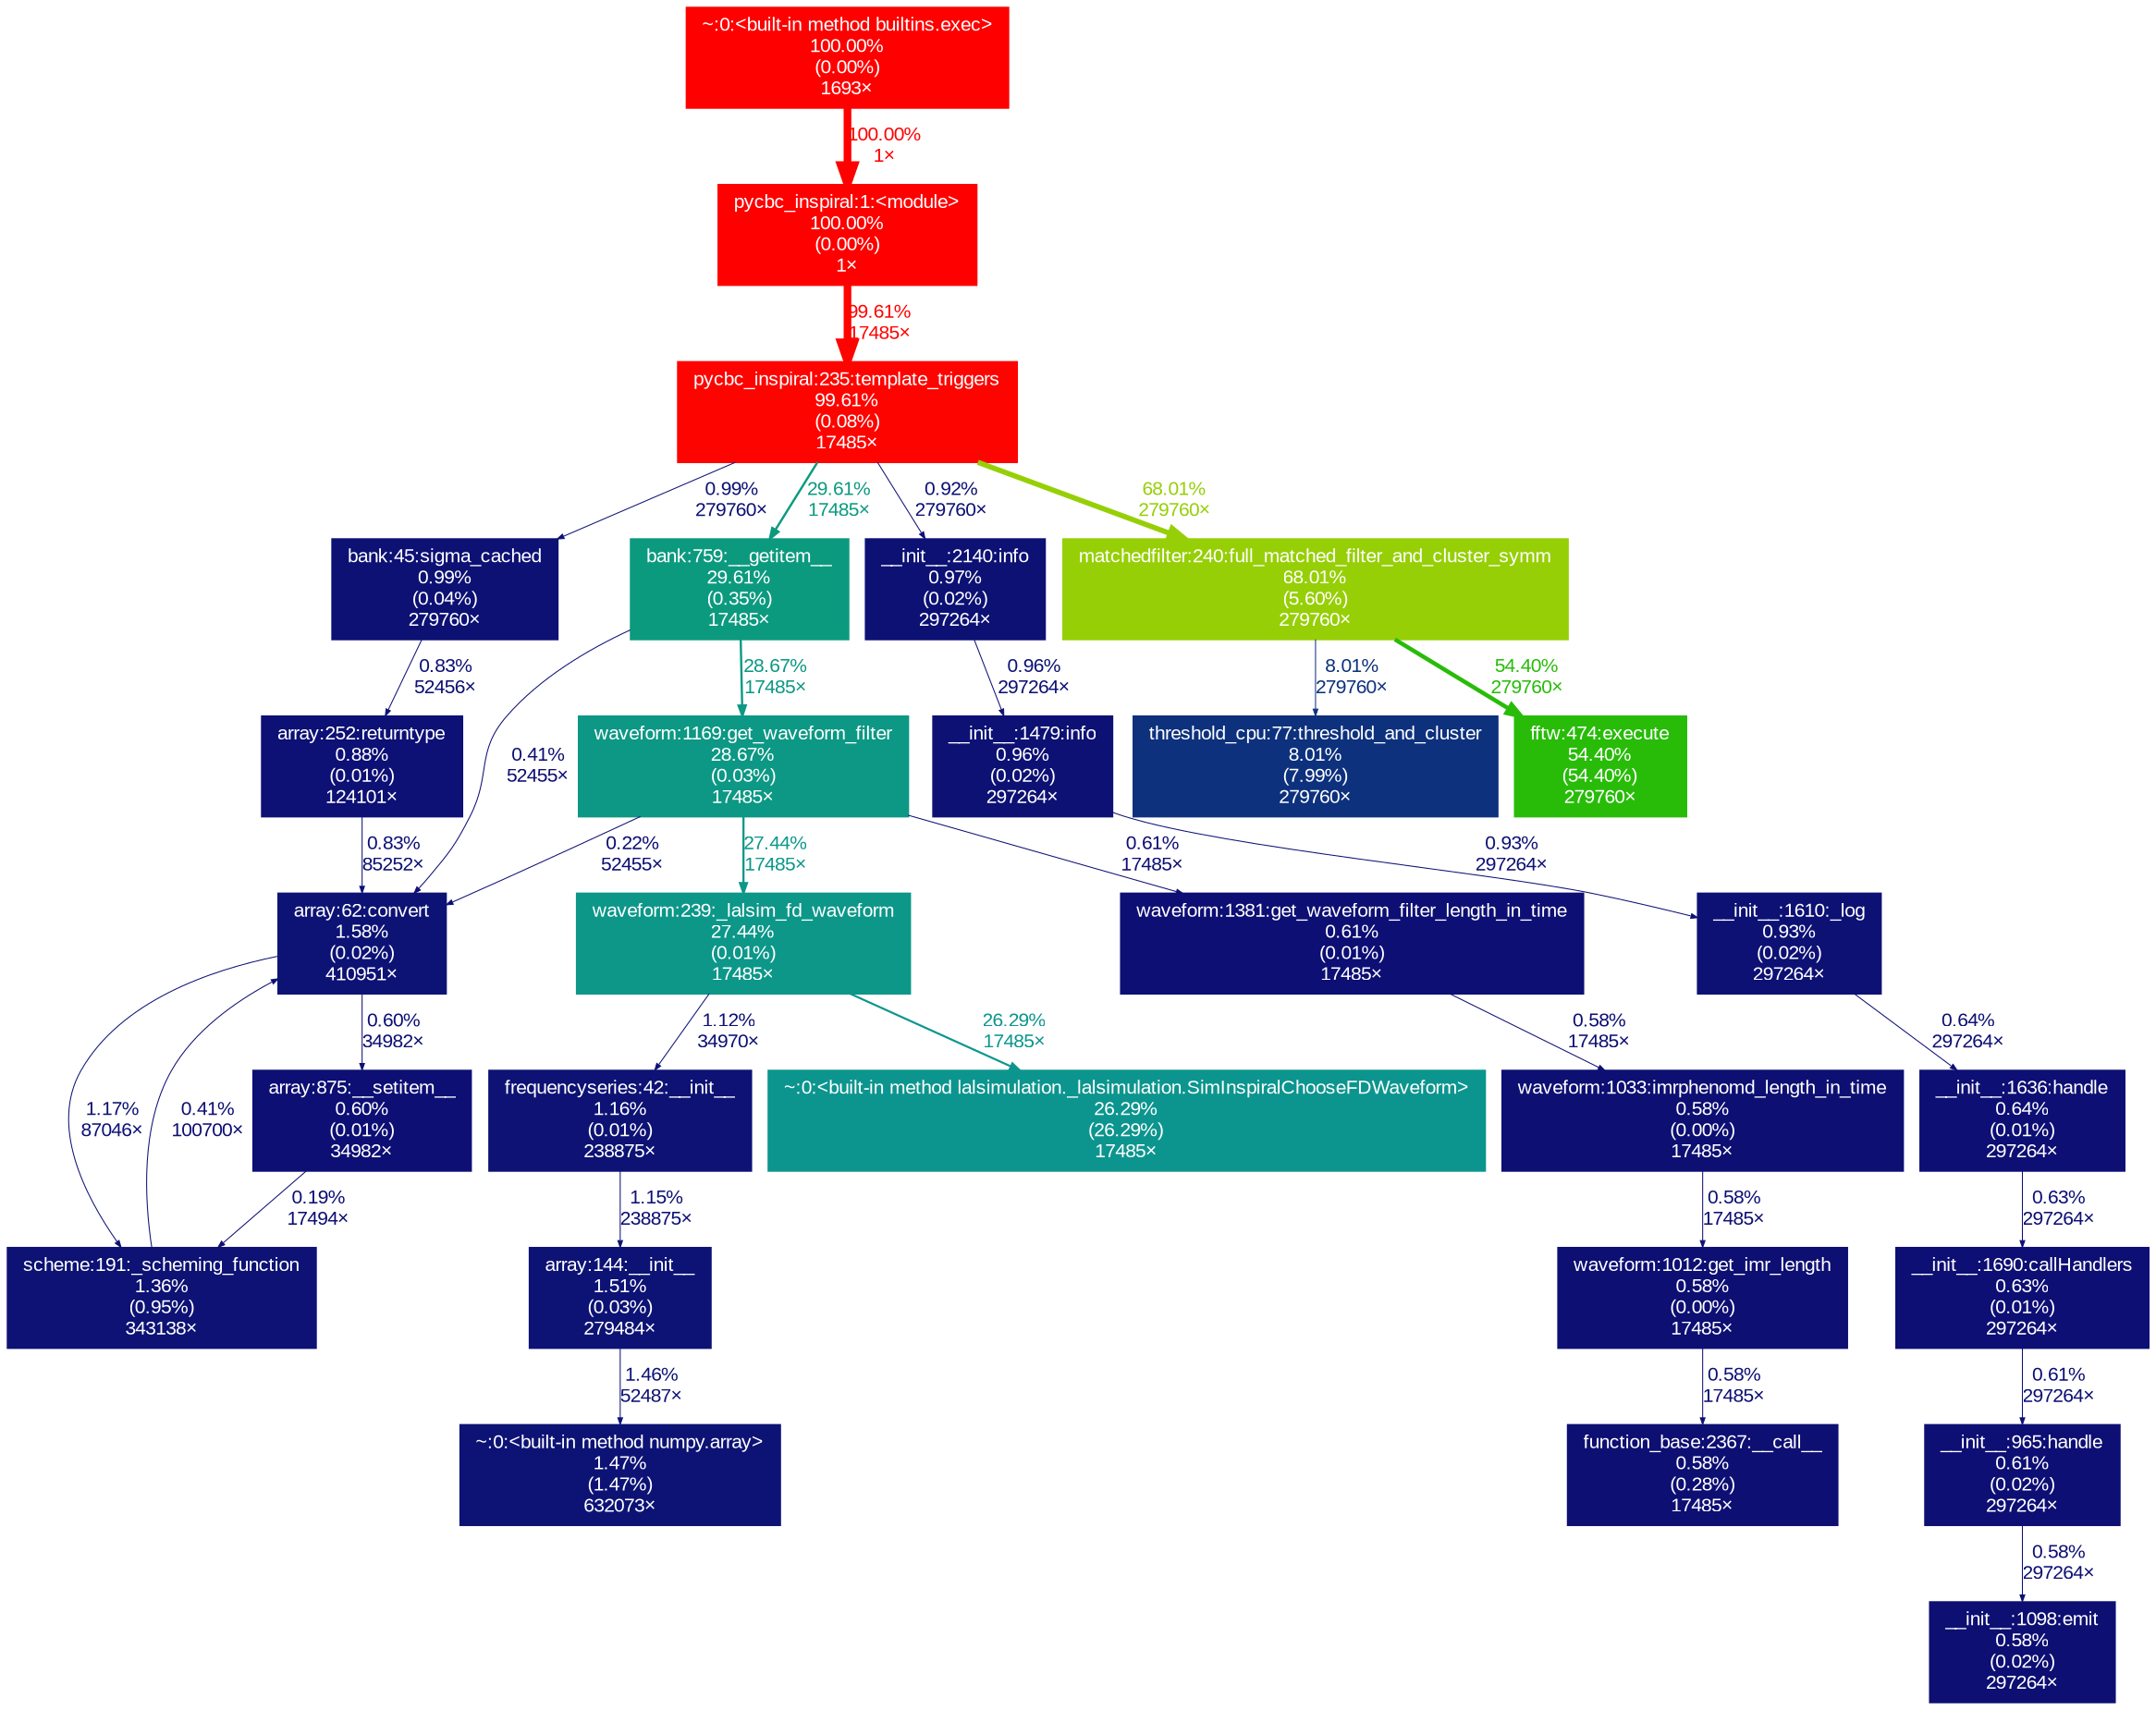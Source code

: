 digraph {
	graph [fontname=Arial, nodesep=0.125, ranksep=0.25];
	node [fontcolor=white, fontname=Arial, height=0, shape=box, style=filled, width=0];
	edge [fontname=Arial];
	590 [color="#ff0000", fontcolor="#ffffff", fontsize="10.00", label="pycbc_inspiral:1:<module>\n100.00%\n(0.00%)\n1×", tooltip="/Users/neereshkumarperla/miniconda3/envs/pycbc/bin/pycbc_inspiral"];
	590 -> 2451 [arrowsize="1.00", color="#fe0400", fontcolor="#fe0400", fontsize="10.00", label="99.61%\n17485×", labeldistance="3.98", penwidth="3.98"];
	1805 [color="#0d1274", fontcolor="#ffffff", fontsize="10.00", label="scheme:191:_scheming_function\n1.36%\n(0.95%)\n343138×", tooltip="/Users/neereshkumarperla/miniconda3/envs/pycbc/lib/python3.11/site-packages/pycbc/scheme.py"];
	1805 -> 4580 [arrowsize="0.35", color="#0d0e73", fontcolor="#0d0e73", fontsize="10.00", label="0.41%\n100700×", labeldistance="0.50", penwidth="0.50"];
	1881 [color="#ff0000", fontcolor="#ffffff", fontsize="10.00", label="~:0:<built-in method builtins.exec>\n100.00%\n(0.00%)\n1693×", tooltip="~"];
	1881 -> 590 [arrowsize="1.00", color="#ff0000", fontcolor="#ff0000", fontsize="10.00", label="100.00%\n1×", labeldistance="4.00", penwidth="4.00"];
	2046 [color="#0d1174", fontcolor="#ffffff", fontsize="10.00", label="bank:45:sigma_cached\n0.99%\n(0.04%)\n279760×", tooltip="/Users/neereshkumarperla/miniconda3/envs/pycbc/lib/python3.11/site-packages/pycbc/waveform/bank.py"];
	2046 -> 4581 [arrowsize="0.35", color="#0d1074", fontcolor="#0d1074", fontsize="10.00", label="0.83%\n52456×", labeldistance="0.50", penwidth="0.50"];
	2047 [color="#0c9a7f", fontcolor="#ffffff", fontsize="10.00", label="bank:759:__getitem__\n29.61%\n(0.35%)\n17485×", tooltip="/Users/neereshkumarperla/miniconda3/envs/pycbc/lib/python3.11/site-packages/pycbc/waveform/bank.py"];
	2047 -> 2441 [arrowsize="0.54", color="#0c9884", fontcolor="#0c9884", fontsize="10.00", label="28.67%\n17485×", labeldistance="1.15", penwidth="1.15"];
	2047 -> 4580 [arrowsize="0.35", color="#0d0e73", fontcolor="#0d0e73", fontsize="10.00", label="0.41%\n52455×", labeldistance="0.50", penwidth="0.50"];
	2059 [color="#0d1375", fontcolor="#ffffff", fontsize="10.00", label="array:144:__init__\n1.51%\n(0.03%)\n279484×", tooltip="/Users/neereshkumarperla/miniconda3/envs/pycbc/lib/python3.11/site-packages/pycbc/types/array.py"];
	2059 -> 2731 [arrowsize="0.35", color="#0d1375", fontcolor="#0d1375", fontsize="10.00", label="1.46%\n52487×", labeldistance="0.50", penwidth="0.50"];
	2254 [color="#0d0f74", fontcolor="#ffffff", fontsize="10.00", label="array:875:__setitem__\n0.60%\n(0.01%)\n34982×", tooltip="/Users/neereshkumarperla/miniconda3/envs/pycbc/lib/python3.11/site-packages/pycbc/types/array.py"];
	2254 -> 1805 [arrowsize="0.35", color="#0d0e73", fontcolor="#0d0e73", fontsize="10.00", label="0.19%\n17494×", labeldistance="0.50", penwidth="0.50"];
	2261 [color="#0d1274", fontcolor="#ffffff", fontsize="10.00", label="frequencyseries:42:__init__\n1.16%\n(0.01%)\n238875×", tooltip="/Users/neereshkumarperla/miniconda3/envs/pycbc/lib/python3.11/site-packages/pycbc/types/frequencyseries.py"];
	2261 -> 2059 [arrowsize="0.35", color="#0d1174", fontcolor="#0d1174", fontsize="10.00", label="1.15%\n238875×", labeldistance="0.50", penwidth="0.50"];
	2367 [color="#0d1174", fontcolor="#ffffff", fontsize="10.00", label="__init__:2140:info\n0.97%\n(0.02%)\n297264×", tooltip="/Users/neereshkumarperla/miniconda3/envs/pycbc/lib/python3.11/logging/__init__.py"];
	2367 -> 3850 [arrowsize="0.35", color="#0d1174", fontcolor="#0d1174", fontsize="10.00", label="0.96%\n297264×", labeldistance="0.50", penwidth="0.50"];
	2426 [color="#97cf07", fontcolor="#ffffff", fontsize="10.00", label="matchedfilter:240:full_matched_filter_and_cluster_symm\n68.01%\n(5.60%)\n279760×", tooltip="/Users/neereshkumarperla/miniconda3/envs/pycbc/lib/python3.11/site-packages/pycbc/filter/matchedfilter.py"];
	2426 -> 4188 [arrowsize="0.35", color="#0d317d", fontcolor="#0d317d", fontsize="10.00", label="8.01%\n279760×", labeldistance="0.50", penwidth="0.50"];
	2426 -> 4934 [arrowsize="0.74", color="#28bc09", fontcolor="#28bc09", fontsize="10.00", label="54.40%\n279760×", labeldistance="2.18", penwidth="2.18"];
	2441 [color="#0c9884", fontcolor="#ffffff", fontsize="10.00", label="waveform:1169:get_waveform_filter\n28.67%\n(0.03%)\n17485×", tooltip="/Users/neereshkumarperla/miniconda3/envs/pycbc/lib/python3.11/site-packages/pycbc/waveform/waveform.py"];
	2441 -> 4580 [arrowsize="0.35", color="#0d0e73", fontcolor="#0d0e73", fontsize="10.00", label="0.22%\n52455×", labeldistance="0.50", penwidth="0.50"];
	2441 -> 6593 [arrowsize="0.52", color="#0c9789", fontcolor="#0c9789", fontsize="10.00", label="27.44%\n17485×", labeldistance="1.10", penwidth="1.10"];
	2441 -> 7770 [arrowsize="0.35", color="#0d0f74", fontcolor="#0d0f74", fontsize="10.00", label="0.61%\n17485×", labeldistance="0.50", penwidth="0.50"];
	2451 [color="#fe0400", fontcolor="#ffffff", fontsize="10.00", label="pycbc_inspiral:235:template_triggers\n99.61%\n(0.08%)\n17485×", tooltip="/Users/neereshkumarperla/miniconda3/envs/pycbc/bin/pycbc_inspiral"];
	2451 -> 2046 [arrowsize="0.35", color="#0d1174", fontcolor="#0d1174", fontsize="10.00", label="0.99%\n279760×", labeldistance="0.50", penwidth="0.50"];
	2451 -> 2047 [arrowsize="0.54", color="#0c9a7f", fontcolor="#0c9a7f", fontsize="10.00", label="29.61%\n17485×", labeldistance="1.18", penwidth="1.18"];
	2451 -> 2367 [arrowsize="0.35", color="#0d1174", fontcolor="#0d1174", fontsize="10.00", label="0.92%\n279760×", labeldistance="0.50", penwidth="0.50"];
	2451 -> 2426 [arrowsize="0.82", color="#97cf07", fontcolor="#97cf07", fontsize="10.00", label="68.01%\n279760×", labeldistance="2.72", penwidth="2.72"];
	2607 [color="#0d0f73", fontcolor="#ffffff", fontsize="10.00", label="__init__:1098:emit\n0.58%\n(0.02%)\n297264×", tooltip="/Users/neereshkumarperla/miniconda3/envs/pycbc/lib/python3.11/logging/__init__.py"];
	2731 [color="#0d1375", fontcolor="#ffffff", fontsize="10.00", label="~:0:<built-in method numpy.array>\n1.47%\n(1.47%)\n632073×", tooltip="~"];
	3734 [color="#0d0f74", fontcolor="#ffffff", fontsize="10.00", label="__init__:965:handle\n0.61%\n(0.02%)\n297264×", tooltip="/Users/neereshkumarperla/miniconda3/envs/pycbc/lib/python3.11/logging/__init__.py"];
	3734 -> 2607 [arrowsize="0.35", color="#0d0f73", fontcolor="#0d0f73", fontsize="10.00", label="0.58%\n297264×", labeldistance="0.50", penwidth="0.50"];
	3735 [color="#0d0f74", fontcolor="#ffffff", fontsize="10.00", label="__init__:1636:handle\n0.64%\n(0.01%)\n297264×", tooltip="/Users/neereshkumarperla/miniconda3/envs/pycbc/lib/python3.11/logging/__init__.py"];
	3735 -> 3776 [arrowsize="0.35", color="#0d0f74", fontcolor="#0d0f74", fontsize="10.00", label="0.63%\n297264×", labeldistance="0.50", penwidth="0.50"];
	3749 [color="#0d1174", fontcolor="#ffffff", fontsize="10.00", label="__init__:1610:_log\n0.93%\n(0.02%)\n297264×", tooltip="/Users/neereshkumarperla/miniconda3/envs/pycbc/lib/python3.11/logging/__init__.py"];
	3749 -> 3735 [arrowsize="0.35", color="#0d0f74", fontcolor="#0d0f74", fontsize="10.00", label="0.64%\n297264×", labeldistance="0.50", penwidth="0.50"];
	3776 [color="#0d0f74", fontcolor="#ffffff", fontsize="10.00", label="__init__:1690:callHandlers\n0.63%\n(0.01%)\n297264×", tooltip="/Users/neereshkumarperla/miniconda3/envs/pycbc/lib/python3.11/logging/__init__.py"];
	3776 -> 3734 [arrowsize="0.35", color="#0d0f74", fontcolor="#0d0f74", fontsize="10.00", label="0.61%\n297264×", labeldistance="0.50", penwidth="0.50"];
	3850 [color="#0d1174", fontcolor="#ffffff", fontsize="10.00", label="__init__:1479:info\n0.96%\n(0.02%)\n297264×", tooltip="/Users/neereshkumarperla/miniconda3/envs/pycbc/lib/python3.11/logging/__init__.py"];
	3850 -> 3749 [arrowsize="0.35", color="#0d1174", fontcolor="#0d1174", fontsize="10.00", label="0.93%\n297264×", labeldistance="0.50", penwidth="0.50"];
	4188 [color="#0d317d", fontcolor="#ffffff", fontsize="10.00", label="threshold_cpu:77:threshold_and_cluster\n8.01%\n(7.99%)\n279760×", tooltip="/Users/neereshkumarperla/miniconda3/envs/pycbc/lib/python3.11/site-packages/pycbc/events/threshold_cpu.py"];
	4382 [color="#0d0f73", fontcolor="#ffffff", fontsize="10.00", label="function_base:2367:__call__\n0.58%\n(0.28%)\n17485×", tooltip="/Users/neereshkumarperla/miniconda3/envs/pycbc/lib/python3.11/site-packages/numpy/lib/function_base.py"];
	4383 [color="#0d0f73", fontcolor="#ffffff", fontsize="10.00", label="waveform:1012:get_imr_length\n0.58%\n(0.00%)\n17485×", tooltip="/Users/neereshkumarperla/miniconda3/envs/pycbc/lib/python3.11/site-packages/pycbc/waveform/waveform.py"];
	4383 -> 4382 [arrowsize="0.35", color="#0d0f73", fontcolor="#0d0f73", fontsize="10.00", label="0.58%\n17485×", labeldistance="0.50", penwidth="0.50"];
	4580 [color="#0d1375", fontcolor="#ffffff", fontsize="10.00", label="array:62:convert\n1.58%\n(0.02%)\n410951×", tooltip="/Users/neereshkumarperla/miniconda3/envs/pycbc/lib/python3.11/site-packages/pycbc/types/array.py"];
	4580 -> 1805 [arrowsize="0.35", color="#0d1274", fontcolor="#0d1274", fontsize="10.00", label="1.17%\n87046×", labeldistance="0.50", penwidth="0.50"];
	4580 -> 2254 [arrowsize="0.35", color="#0d0f74", fontcolor="#0d0f74", fontsize="10.00", label="0.60%\n34982×", labeldistance="0.50", penwidth="0.50"];
	4581 [color="#0d1074", fontcolor="#ffffff", fontsize="10.00", label="array:252:returntype\n0.88%\n(0.01%)\n124101×", tooltip="/Users/neereshkumarperla/miniconda3/envs/pycbc/lib/python3.11/site-packages/pycbc/types/array.py"];
	4581 -> 4580 [arrowsize="0.35", color="#0d1074", fontcolor="#0d1074", fontsize="10.00", label="0.83%\n85252×", labeldistance="0.50", penwidth="0.50"];
	4934 [color="#28bc09", fontcolor="#ffffff", fontsize="10.00", label="fftw:474:execute\n54.40%\n(54.40%)\n279760×", tooltip="/Users/neereshkumarperla/miniconda3/envs/pycbc/lib/python3.11/site-packages/pycbc/fft/fftw.py"];
	6593 [color="#0c9789", fontcolor="#ffffff", fontsize="10.00", label="waveform:239:_lalsim_fd_waveform\n27.44%\n(0.01%)\n17485×", tooltip="/Users/neereshkumarperla/miniconda3/envs/pycbc/lib/python3.11/site-packages/pycbc/waveform/waveform.py"];
	6593 -> 2261 [arrowsize="0.35", color="#0d1174", fontcolor="#0d1174", fontsize="10.00", label="1.12%\n34970×", labeldistance="0.50", penwidth="0.50"];
	6593 -> 7626 [arrowsize="0.51", color="#0c958e", fontcolor="#0c958e", fontsize="10.00", label="26.29%\n17485×", labeldistance="1.05", penwidth="1.05"];
	7626 [color="#0c958e", fontcolor="#ffffff", fontsize="10.00", label="~:0:<built-in method lalsimulation._lalsimulation.SimInspiralChooseFDWaveform>\n26.29%\n(26.29%)\n17485×", tooltip="~"];
	7770 [color="#0d0f74", fontcolor="#ffffff", fontsize="10.00", label="waveform:1381:get_waveform_filter_length_in_time\n0.61%\n(0.01%)\n17485×", tooltip="/Users/neereshkumarperla/miniconda3/envs/pycbc/lib/python3.11/site-packages/pycbc/waveform/waveform.py"];
	7770 -> 7771 [arrowsize="0.35", color="#0d0f73", fontcolor="#0d0f73", fontsize="10.00", label="0.58%\n17485×", labeldistance="0.50", penwidth="0.50"];
	7771 [color="#0d0f73", fontcolor="#ffffff", fontsize="10.00", label="waveform:1033:imrphenomd_length_in_time\n0.58%\n(0.00%)\n17485×", tooltip="/Users/neereshkumarperla/miniconda3/envs/pycbc/lib/python3.11/site-packages/pycbc/waveform/waveform.py"];
	7771 -> 4383 [arrowsize="0.35", color="#0d0f73", fontcolor="#0d0f73", fontsize="10.00", label="0.58%\n17485×", labeldistance="0.50", penwidth="0.50"];
}
